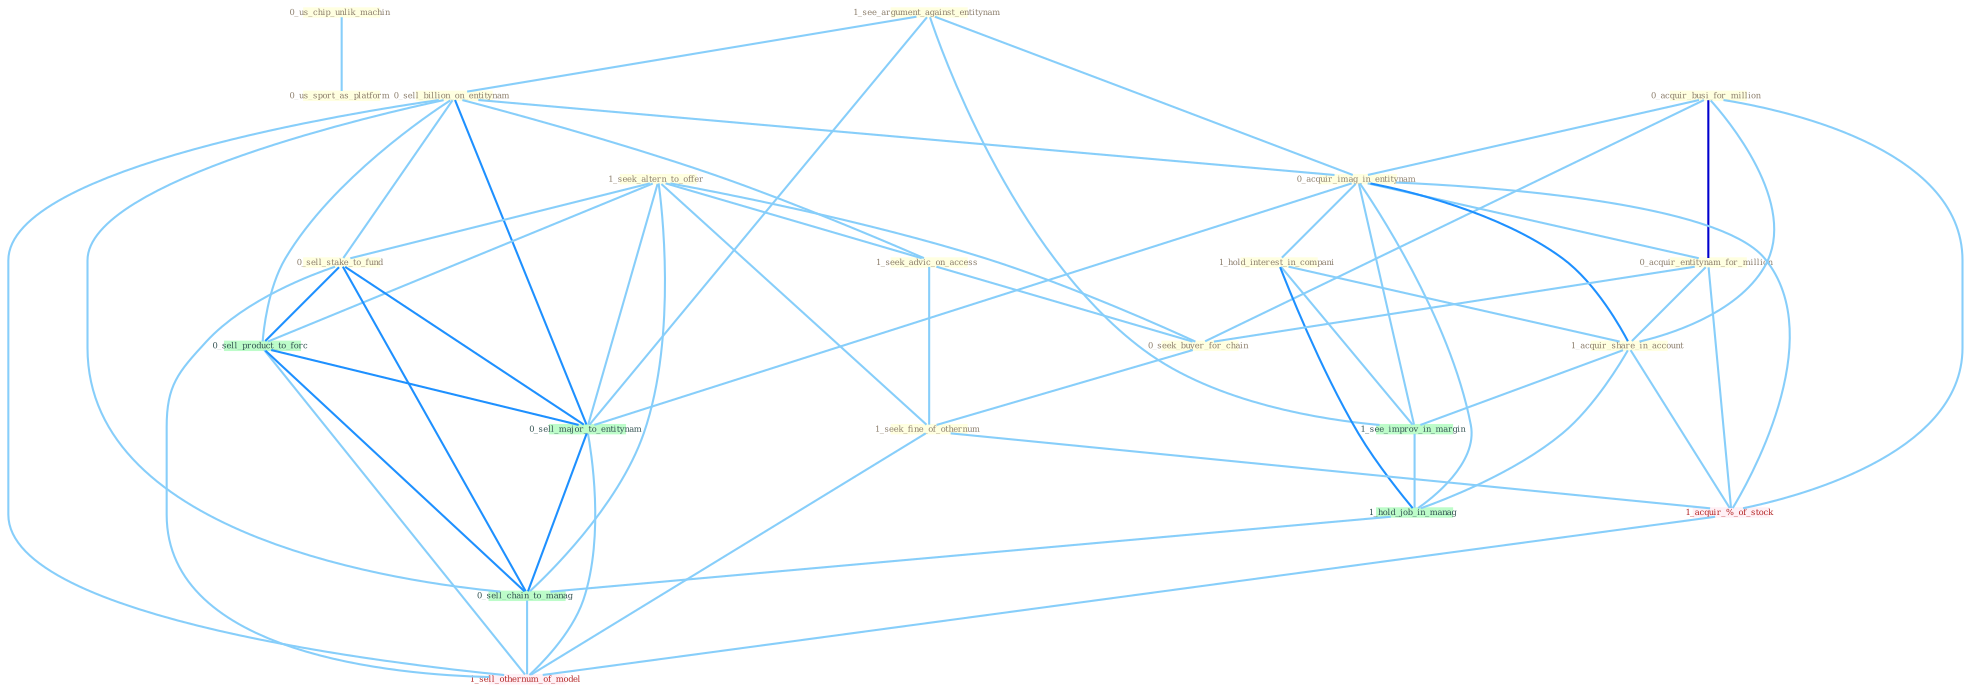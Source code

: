 Graph G{ 
    node
    [shape=polygon,style=filled,width=.5,height=.06,color="#BDFCC9",fixedsize=true,fontsize=4,
    fontcolor="#2f4f4f"];
    {node
    [color="#ffffe0", fontcolor="#8b7d6b"] "0_us_chip_unlik_machin " "1_see_argument_against_entitynam " "0_acquir_busi_for_million " "0_sell_billion_on_entitynam " "1_seek_altern_to_offer " "1_seek_advic_on_access " "0_acquir_imag_in_entitynam " "1_hold_interest_in_compani " "0_sell_stake_to_fund " "0_us_sport_as_platform " "0_acquir_entitynam_for_million " "1_acquir_share_in_account " "0_seek_buyer_for_chain " "1_seek_fine_of_othernum "}
{node [color="#fff0f5", fontcolor="#b22222"] "1_acquir_%_of_stock " "1_sell_othernum_of_model "}
edge [color="#B0E2FF"];

	"0_us_chip_unlik_machin " -- "0_us_sport_as_platform " [w="1", color="#87cefa" ];
	"1_see_argument_against_entitynam " -- "0_sell_billion_on_entitynam " [w="1", color="#87cefa" ];
	"1_see_argument_against_entitynam " -- "0_acquir_imag_in_entitynam " [w="1", color="#87cefa" ];
	"1_see_argument_against_entitynam " -- "1_see_improv_in_margin " [w="1", color="#87cefa" ];
	"1_see_argument_against_entitynam " -- "0_sell_major_to_entitynam " [w="1", color="#87cefa" ];
	"0_acquir_busi_for_million " -- "0_acquir_imag_in_entitynam " [w="1", color="#87cefa" ];
	"0_acquir_busi_for_million " -- "0_acquir_entitynam_for_million " [w="3", color="#0000cd" , len=0.6];
	"0_acquir_busi_for_million " -- "1_acquir_share_in_account " [w="1", color="#87cefa" ];
	"0_acquir_busi_for_million " -- "0_seek_buyer_for_chain " [w="1", color="#87cefa" ];
	"0_acquir_busi_for_million " -- "1_acquir_%_of_stock " [w="1", color="#87cefa" ];
	"0_sell_billion_on_entitynam " -- "1_seek_advic_on_access " [w="1", color="#87cefa" ];
	"0_sell_billion_on_entitynam " -- "0_acquir_imag_in_entitynam " [w="1", color="#87cefa" ];
	"0_sell_billion_on_entitynam " -- "0_sell_stake_to_fund " [w="1", color="#87cefa" ];
	"0_sell_billion_on_entitynam " -- "0_sell_product_to_forc " [w="1", color="#87cefa" ];
	"0_sell_billion_on_entitynam " -- "0_sell_major_to_entitynam " [w="2", color="#1e90ff" , len=0.8];
	"0_sell_billion_on_entitynam " -- "0_sell_chain_to_manag " [w="1", color="#87cefa" ];
	"0_sell_billion_on_entitynam " -- "1_sell_othernum_of_model " [w="1", color="#87cefa" ];
	"1_seek_altern_to_offer " -- "1_seek_advic_on_access " [w="1", color="#87cefa" ];
	"1_seek_altern_to_offer " -- "0_sell_stake_to_fund " [w="1", color="#87cefa" ];
	"1_seek_altern_to_offer " -- "0_seek_buyer_for_chain " [w="1", color="#87cefa" ];
	"1_seek_altern_to_offer " -- "1_seek_fine_of_othernum " [w="1", color="#87cefa" ];
	"1_seek_altern_to_offer " -- "0_sell_product_to_forc " [w="1", color="#87cefa" ];
	"1_seek_altern_to_offer " -- "0_sell_major_to_entitynam " [w="1", color="#87cefa" ];
	"1_seek_altern_to_offer " -- "0_sell_chain_to_manag " [w="1", color="#87cefa" ];
	"1_seek_advic_on_access " -- "0_seek_buyer_for_chain " [w="1", color="#87cefa" ];
	"1_seek_advic_on_access " -- "1_seek_fine_of_othernum " [w="1", color="#87cefa" ];
	"0_acquir_imag_in_entitynam " -- "1_hold_interest_in_compani " [w="1", color="#87cefa" ];
	"0_acquir_imag_in_entitynam " -- "0_acquir_entitynam_for_million " [w="1", color="#87cefa" ];
	"0_acquir_imag_in_entitynam " -- "1_acquir_share_in_account " [w="2", color="#1e90ff" , len=0.8];
	"0_acquir_imag_in_entitynam " -- "1_see_improv_in_margin " [w="1", color="#87cefa" ];
	"0_acquir_imag_in_entitynam " -- "1_acquir_%_of_stock " [w="1", color="#87cefa" ];
	"0_acquir_imag_in_entitynam " -- "1_hold_job_in_manag " [w="1", color="#87cefa" ];
	"0_acquir_imag_in_entitynam " -- "0_sell_major_to_entitynam " [w="1", color="#87cefa" ];
	"1_hold_interest_in_compani " -- "1_acquir_share_in_account " [w="1", color="#87cefa" ];
	"1_hold_interest_in_compani " -- "1_see_improv_in_margin " [w="1", color="#87cefa" ];
	"1_hold_interest_in_compani " -- "1_hold_job_in_manag " [w="2", color="#1e90ff" , len=0.8];
	"0_sell_stake_to_fund " -- "0_sell_product_to_forc " [w="2", color="#1e90ff" , len=0.8];
	"0_sell_stake_to_fund " -- "0_sell_major_to_entitynam " [w="2", color="#1e90ff" , len=0.8];
	"0_sell_stake_to_fund " -- "0_sell_chain_to_manag " [w="2", color="#1e90ff" , len=0.8];
	"0_sell_stake_to_fund " -- "1_sell_othernum_of_model " [w="1", color="#87cefa" ];
	"0_acquir_entitynam_for_million " -- "1_acquir_share_in_account " [w="1", color="#87cefa" ];
	"0_acquir_entitynam_for_million " -- "0_seek_buyer_for_chain " [w="1", color="#87cefa" ];
	"0_acquir_entitynam_for_million " -- "1_acquir_%_of_stock " [w="1", color="#87cefa" ];
	"1_acquir_share_in_account " -- "1_see_improv_in_margin " [w="1", color="#87cefa" ];
	"1_acquir_share_in_account " -- "1_acquir_%_of_stock " [w="1", color="#87cefa" ];
	"1_acquir_share_in_account " -- "1_hold_job_in_manag " [w="1", color="#87cefa" ];
	"0_seek_buyer_for_chain " -- "1_seek_fine_of_othernum " [w="1", color="#87cefa" ];
	"1_seek_fine_of_othernum " -- "1_acquir_%_of_stock " [w="1", color="#87cefa" ];
	"1_seek_fine_of_othernum " -- "1_sell_othernum_of_model " [w="1", color="#87cefa" ];
	"1_see_improv_in_margin " -- "1_hold_job_in_manag " [w="1", color="#87cefa" ];
	"1_acquir_%_of_stock " -- "1_sell_othernum_of_model " [w="1", color="#87cefa" ];
	"1_hold_job_in_manag " -- "0_sell_chain_to_manag " [w="1", color="#87cefa" ];
	"0_sell_product_to_forc " -- "0_sell_major_to_entitynam " [w="2", color="#1e90ff" , len=0.8];
	"0_sell_product_to_forc " -- "0_sell_chain_to_manag " [w="2", color="#1e90ff" , len=0.8];
	"0_sell_product_to_forc " -- "1_sell_othernum_of_model " [w="1", color="#87cefa" ];
	"0_sell_major_to_entitynam " -- "0_sell_chain_to_manag " [w="2", color="#1e90ff" , len=0.8];
	"0_sell_major_to_entitynam " -- "1_sell_othernum_of_model " [w="1", color="#87cefa" ];
	"0_sell_chain_to_manag " -- "1_sell_othernum_of_model " [w="1", color="#87cefa" ];
}